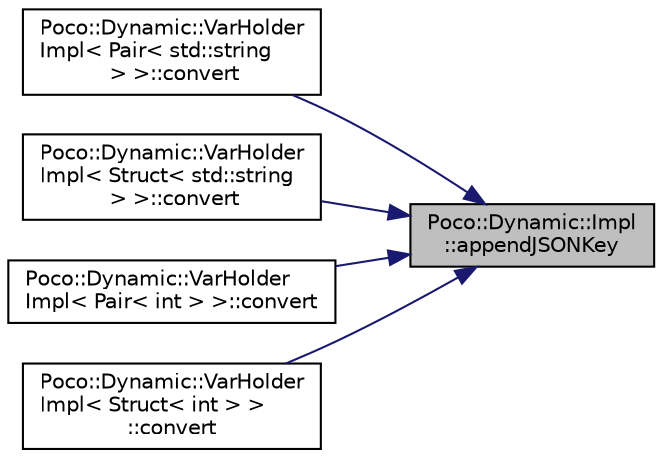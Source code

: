 digraph "Poco::Dynamic::Impl::appendJSONKey"
{
 // LATEX_PDF_SIZE
  edge [fontname="Helvetica",fontsize="10",labelfontname="Helvetica",labelfontsize="10"];
  node [fontname="Helvetica",fontsize="10",shape=record];
  rankdir="RL";
  Node1 [label="Poco::Dynamic::Impl\l::appendJSONKey",height=0.2,width=0.4,color="black", fillcolor="grey75", style="filled", fontcolor="black",tooltip="Returns true for values that should be JSON-formatted as string."];
  Node1 -> Node2 [dir="back",color="midnightblue",fontsize="10",style="solid",fontname="Helvetica"];
  Node2 [label="Poco::Dynamic::VarHolder\lImpl\< Pair\< std::string\l \> \>::convert",height=0.2,width=0.4,color="black", fillcolor="white", style="filled",URL="$classPoco_1_1Dynamic_1_1VarHolderImpl_3_01Pair_3_01std_1_1string_01_4_01_4.html#a0007e12f85baa06caa6638010c9413e4",tooltip=" "];
  Node1 -> Node3 [dir="back",color="midnightblue",fontsize="10",style="solid",fontname="Helvetica"];
  Node3 [label="Poco::Dynamic::VarHolder\lImpl\< Struct\< std::string\l \> \>::convert",height=0.2,width=0.4,color="black", fillcolor="white", style="filled",URL="$classPoco_1_1Dynamic_1_1VarHolderImpl_3_01Struct_3_01std_1_1string_01_4_01_4.html#aecdb45b0f0f0869eba449ea3a12fd69e",tooltip=" "];
  Node1 -> Node4 [dir="back",color="midnightblue",fontsize="10",style="solid",fontname="Helvetica"];
  Node4 [label="Poco::Dynamic::VarHolder\lImpl\< Pair\< int \> \>::convert",height=0.2,width=0.4,color="black", fillcolor="white", style="filled",URL="$classPoco_1_1Dynamic_1_1VarHolderImpl_3_01Pair_3_01int_01_4_01_4.html#a4ebf90c0dd72607b49b262a10c3cd6c2",tooltip=" "];
  Node1 -> Node5 [dir="back",color="midnightblue",fontsize="10",style="solid",fontname="Helvetica"];
  Node5 [label="Poco::Dynamic::VarHolder\lImpl\< Struct\< int \> \>\l::convert",height=0.2,width=0.4,color="black", fillcolor="white", style="filled",URL="$classPoco_1_1Dynamic_1_1VarHolderImpl_3_01Struct_3_01int_01_4_01_4.html#adf6c94e97f14202cb5c93668143cc8de",tooltip=" "];
}
